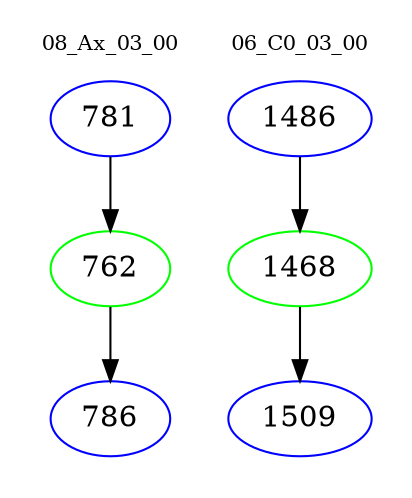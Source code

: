 digraph{
subgraph cluster_0 {
color = white
label = "08_Ax_03_00";
fontsize=10;
T0_781 [label="781", color="blue"]
T0_781 -> T0_762 [color="black"]
T0_762 [label="762", color="green"]
T0_762 -> T0_786 [color="black"]
T0_786 [label="786", color="blue"]
}
subgraph cluster_1 {
color = white
label = "06_C0_03_00";
fontsize=10;
T1_1486 [label="1486", color="blue"]
T1_1486 -> T1_1468 [color="black"]
T1_1468 [label="1468", color="green"]
T1_1468 -> T1_1509 [color="black"]
T1_1509 [label="1509", color="blue"]
}
}
